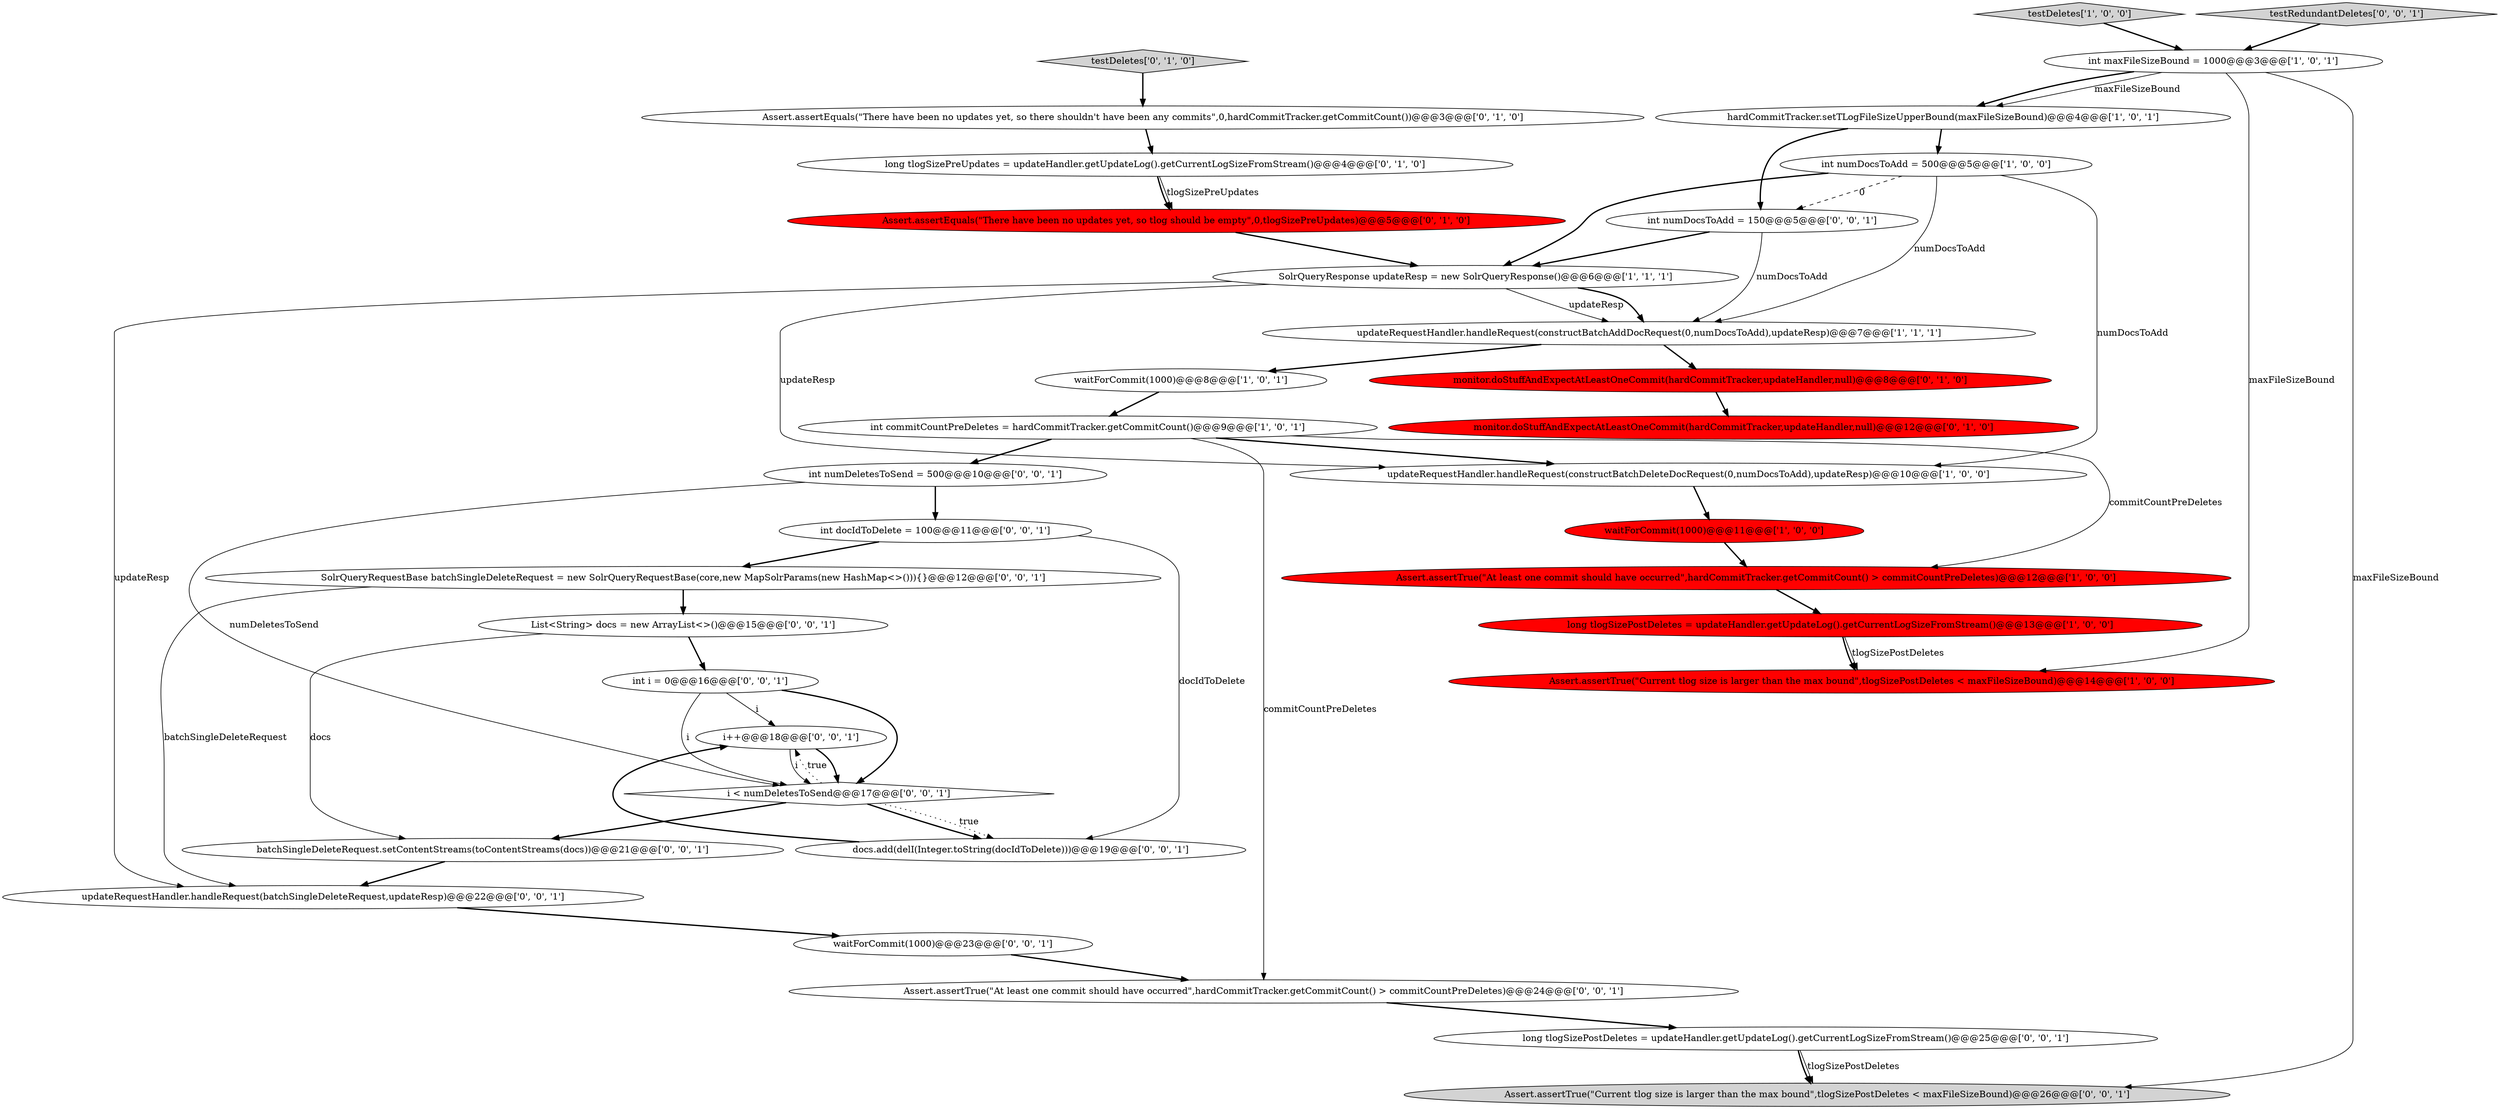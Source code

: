 digraph {
28 [style = filled, label = "int i = 0@@@16@@@['0', '0', '1']", fillcolor = white, shape = ellipse image = "AAA0AAABBB3BBB"];
27 [style = filled, label = "int numDeletesToSend = 500@@@10@@@['0', '0', '1']", fillcolor = white, shape = ellipse image = "AAA0AAABBB3BBB"];
10 [style = filled, label = "waitForCommit(1000)@@@11@@@['1', '0', '0']", fillcolor = red, shape = ellipse image = "AAA1AAABBB1BBB"];
22 [style = filled, label = "waitForCommit(1000)@@@23@@@['0', '0', '1']", fillcolor = white, shape = ellipse image = "AAA0AAABBB3BBB"];
18 [style = filled, label = "monitor.doStuffAndExpectAtLeastOneCommit(hardCommitTracker,updateHandler,null)@@@12@@@['0', '1', '0']", fillcolor = red, shape = ellipse image = "AAA1AAABBB2BBB"];
17 [style = filled, label = "monitor.doStuffAndExpectAtLeastOneCommit(hardCommitTracker,updateHandler,null)@@@8@@@['0', '1', '0']", fillcolor = red, shape = ellipse image = "AAA1AAABBB2BBB"];
23 [style = filled, label = "int docIdToDelete = 100@@@11@@@['0', '0', '1']", fillcolor = white, shape = ellipse image = "AAA0AAABBB3BBB"];
12 [style = filled, label = "testDeletes['1', '0', '0']", fillcolor = lightgray, shape = diamond image = "AAA0AAABBB1BBB"];
25 [style = filled, label = "testRedundantDeletes['0', '0', '1']", fillcolor = lightgray, shape = diamond image = "AAA0AAABBB3BBB"];
29 [style = filled, label = "List<String> docs = new ArrayList<>()@@@15@@@['0', '0', '1']", fillcolor = white, shape = ellipse image = "AAA0AAABBB3BBB"];
6 [style = filled, label = "int numDocsToAdd = 500@@@5@@@['1', '0', '0']", fillcolor = white, shape = ellipse image = "AAA0AAABBB1BBB"];
4 [style = filled, label = "updateRequestHandler.handleRequest(constructBatchDeleteDocRequest(0,numDocsToAdd),updateResp)@@@10@@@['1', '0', '0']", fillcolor = white, shape = ellipse image = "AAA0AAABBB1BBB"];
0 [style = filled, label = "updateRequestHandler.handleRequest(constructBatchAddDocRequest(0,numDocsToAdd),updateResp)@@@7@@@['1', '1', '1']", fillcolor = white, shape = ellipse image = "AAA0AAABBB1BBB"];
30 [style = filled, label = "Assert.assertTrue(\"Current tlog size is larger than the max bound\",tlogSizePostDeletes < maxFileSizeBound)@@@26@@@['0', '0', '1']", fillcolor = lightgray, shape = ellipse image = "AAA0AAABBB3BBB"];
31 [style = filled, label = "i++@@@18@@@['0', '0', '1']", fillcolor = white, shape = ellipse image = "AAA0AAABBB3BBB"];
26 [style = filled, label = "long tlogSizePostDeletes = updateHandler.getUpdateLog().getCurrentLogSizeFromStream()@@@25@@@['0', '0', '1']", fillcolor = white, shape = ellipse image = "AAA0AAABBB3BBB"];
32 [style = filled, label = "updateRequestHandler.handleRequest(batchSingleDeleteRequest,updateResp)@@@22@@@['0', '0', '1']", fillcolor = white, shape = ellipse image = "AAA0AAABBB3BBB"];
14 [style = filled, label = "testDeletes['0', '1', '0']", fillcolor = lightgray, shape = diamond image = "AAA0AAABBB2BBB"];
7 [style = filled, label = "waitForCommit(1000)@@@8@@@['1', '0', '1']", fillcolor = white, shape = ellipse image = "AAA0AAABBB1BBB"];
11 [style = filled, label = "Assert.assertTrue(\"Current tlog size is larger than the max bound\",tlogSizePostDeletes < maxFileSizeBound)@@@14@@@['1', '0', '0']", fillcolor = red, shape = ellipse image = "AAA1AAABBB1BBB"];
2 [style = filled, label = "int commitCountPreDeletes = hardCommitTracker.getCommitCount()@@@9@@@['1', '0', '1']", fillcolor = white, shape = ellipse image = "AAA0AAABBB1BBB"];
34 [style = filled, label = "batchSingleDeleteRequest.setContentStreams(toContentStreams(docs))@@@21@@@['0', '0', '1']", fillcolor = white, shape = ellipse image = "AAA0AAABBB3BBB"];
16 [style = filled, label = "Assert.assertEquals(\"There have been no updates yet, so there shouldn't have been any commits\",0,hardCommitTracker.getCommitCount())@@@3@@@['0', '1', '0']", fillcolor = white, shape = ellipse image = "AAA0AAABBB2BBB"];
21 [style = filled, label = "i < numDeletesToSend@@@17@@@['0', '0', '1']", fillcolor = white, shape = diamond image = "AAA0AAABBB3BBB"];
24 [style = filled, label = "docs.add(delI(Integer.toString(docIdToDelete)))@@@19@@@['0', '0', '1']", fillcolor = white, shape = ellipse image = "AAA0AAABBB3BBB"];
15 [style = filled, label = "long tlogSizePreUpdates = updateHandler.getUpdateLog().getCurrentLogSizeFromStream()@@@4@@@['0', '1', '0']", fillcolor = white, shape = ellipse image = "AAA0AAABBB2BBB"];
5 [style = filled, label = "hardCommitTracker.setTLogFileSizeUpperBound(maxFileSizeBound)@@@4@@@['1', '0', '1']", fillcolor = white, shape = ellipse image = "AAA0AAABBB1BBB"];
13 [style = filled, label = "Assert.assertEquals(\"There have been no updates yet, so tlog should be empty\",0,tlogSizePreUpdates)@@@5@@@['0', '1', '0']", fillcolor = red, shape = ellipse image = "AAA1AAABBB2BBB"];
33 [style = filled, label = "Assert.assertTrue(\"At least one commit should have occurred\",hardCommitTracker.getCommitCount() > commitCountPreDeletes)@@@24@@@['0', '0', '1']", fillcolor = white, shape = ellipse image = "AAA0AAABBB3BBB"];
8 [style = filled, label = "long tlogSizePostDeletes = updateHandler.getUpdateLog().getCurrentLogSizeFromStream()@@@13@@@['1', '0', '0']", fillcolor = red, shape = ellipse image = "AAA1AAABBB1BBB"];
19 [style = filled, label = "int numDocsToAdd = 150@@@5@@@['0', '0', '1']", fillcolor = white, shape = ellipse image = "AAA0AAABBB3BBB"];
3 [style = filled, label = "int maxFileSizeBound = 1000@@@3@@@['1', '0', '1']", fillcolor = white, shape = ellipse image = "AAA0AAABBB1BBB"];
20 [style = filled, label = "SolrQueryRequestBase batchSingleDeleteRequest = new SolrQueryRequestBase(core,new MapSolrParams(new HashMap<>())){}@@@12@@@['0', '0', '1']", fillcolor = white, shape = ellipse image = "AAA0AAABBB3BBB"];
9 [style = filled, label = "Assert.assertTrue(\"At least one commit should have occurred\",hardCommitTracker.getCommitCount() > commitCountPreDeletes)@@@12@@@['1', '0', '0']", fillcolor = red, shape = ellipse image = "AAA1AAABBB1BBB"];
1 [style = filled, label = "SolrQueryResponse updateResp = new SolrQueryResponse()@@@6@@@['1', '1', '1']", fillcolor = white, shape = ellipse image = "AAA0AAABBB1BBB"];
14->16 [style = bold, label=""];
1->0 [style = solid, label="updateResp"];
4->10 [style = bold, label=""];
16->15 [style = bold, label=""];
32->22 [style = bold, label=""];
20->32 [style = solid, label="batchSingleDeleteRequest"];
15->13 [style = bold, label=""];
23->20 [style = bold, label=""];
22->33 [style = bold, label=""];
19->0 [style = solid, label="numDocsToAdd"];
8->11 [style = solid, label="tlogSizePostDeletes"];
20->29 [style = bold, label=""];
0->17 [style = bold, label=""];
21->34 [style = bold, label=""];
25->3 [style = bold, label=""];
6->4 [style = solid, label="numDocsToAdd"];
21->24 [style = bold, label=""];
31->21 [style = bold, label=""];
1->0 [style = bold, label=""];
9->8 [style = bold, label=""];
2->4 [style = bold, label=""];
3->30 [style = solid, label="maxFileSizeBound"];
23->24 [style = solid, label="docIdToDelete"];
13->1 [style = bold, label=""];
33->26 [style = bold, label=""];
29->34 [style = solid, label="docs"];
0->7 [style = bold, label=""];
26->30 [style = bold, label=""];
29->28 [style = bold, label=""];
5->19 [style = bold, label=""];
6->1 [style = bold, label=""];
3->5 [style = solid, label="maxFileSizeBound"];
19->1 [style = bold, label=""];
3->5 [style = bold, label=""];
28->21 [style = bold, label=""];
1->32 [style = solid, label="updateResp"];
28->21 [style = solid, label="i"];
1->4 [style = solid, label="updateResp"];
5->6 [style = bold, label=""];
21->24 [style = dotted, label="true"];
24->31 [style = bold, label=""];
21->31 [style = dotted, label="true"];
2->33 [style = solid, label="commitCountPreDeletes"];
7->2 [style = bold, label=""];
28->31 [style = solid, label="i"];
6->0 [style = solid, label="numDocsToAdd"];
15->13 [style = solid, label="tlogSizePreUpdates"];
6->19 [style = dashed, label="0"];
2->27 [style = bold, label=""];
34->32 [style = bold, label=""];
27->23 [style = bold, label=""];
10->9 [style = bold, label=""];
12->3 [style = bold, label=""];
26->30 [style = solid, label="tlogSizePostDeletes"];
3->11 [style = solid, label="maxFileSizeBound"];
8->11 [style = bold, label=""];
31->21 [style = solid, label="i"];
17->18 [style = bold, label=""];
27->21 [style = solid, label="numDeletesToSend"];
2->9 [style = solid, label="commitCountPreDeletes"];
}
